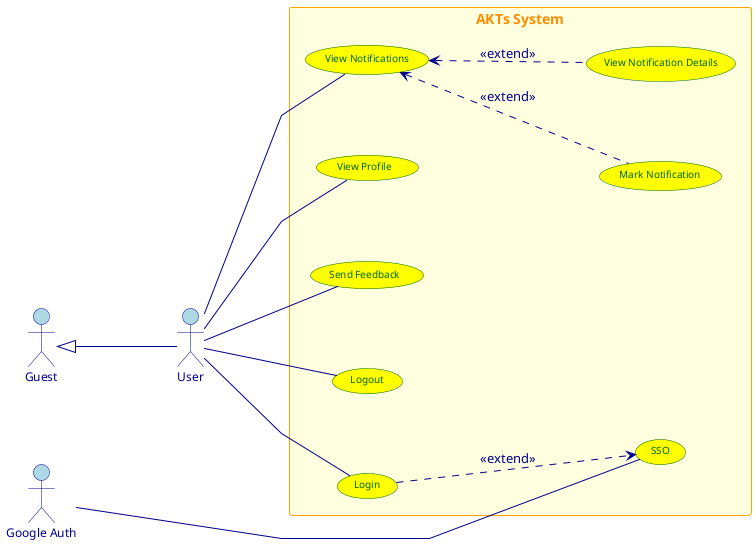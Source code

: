 @startuml
left to right direction
skinparam linetype polyline
skinparam nodesep 80
skinparam ranksep 100

' Cấu hình màu sắc cho actors
skinparam actor {
  BackgroundColor lightblue
  BorderColor darkblue
  FontColor darkblue
  FontSize 12
}

skinparam usecase {
  BackgroundColor yellow
  BorderColor darkgreen
  FontColor darkgreen
  FontSize 10
}

skinparam rectangle {
  BackgroundColor lightyellow
  BorderColor orange
  FontColor darkorange
  FontSize 14
  FontStyle bold
}

skinparam arrow {
  Color darkblue
  FontColor darkblue
}

together {
  actor Guest as "Guest"
  actor User as "User"
  actor GoogleAuth as "Google Auth"
}

rectangle "AKTs System" {
  (View Profile) as UC1
  (Send Feedback) as UC2
  (Logout) as UC5
  (Login) as UC10
  (View Notifications) as UC6
  (Mark Notification) as UC8
  (View Notification Details) as UC9
  (SSO) as UC11
}

Guest <|-d- User 

User -- UC1
User -- UC2
User -- UC5
User -- UC6
User -- UC10

UC8 .u.> UC6 : <<extend>>
UC9 .u.> UC6 : <<extend>>

UC10 .d.> UC11 : <<extend>>
GoogleAuth -- UC11
@enduml
